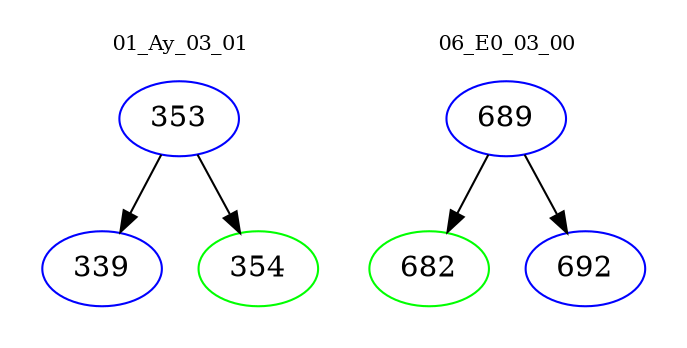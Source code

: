 digraph{
subgraph cluster_0 {
color = white
label = "01_Ay_03_01";
fontsize=10;
T0_353 [label="353", color="blue"]
T0_353 -> T0_339 [color="black"]
T0_339 [label="339", color="blue"]
T0_353 -> T0_354 [color="black"]
T0_354 [label="354", color="green"]
}
subgraph cluster_1 {
color = white
label = "06_E0_03_00";
fontsize=10;
T1_689 [label="689", color="blue"]
T1_689 -> T1_682 [color="black"]
T1_682 [label="682", color="green"]
T1_689 -> T1_692 [color="black"]
T1_692 [label="692", color="blue"]
}
}

